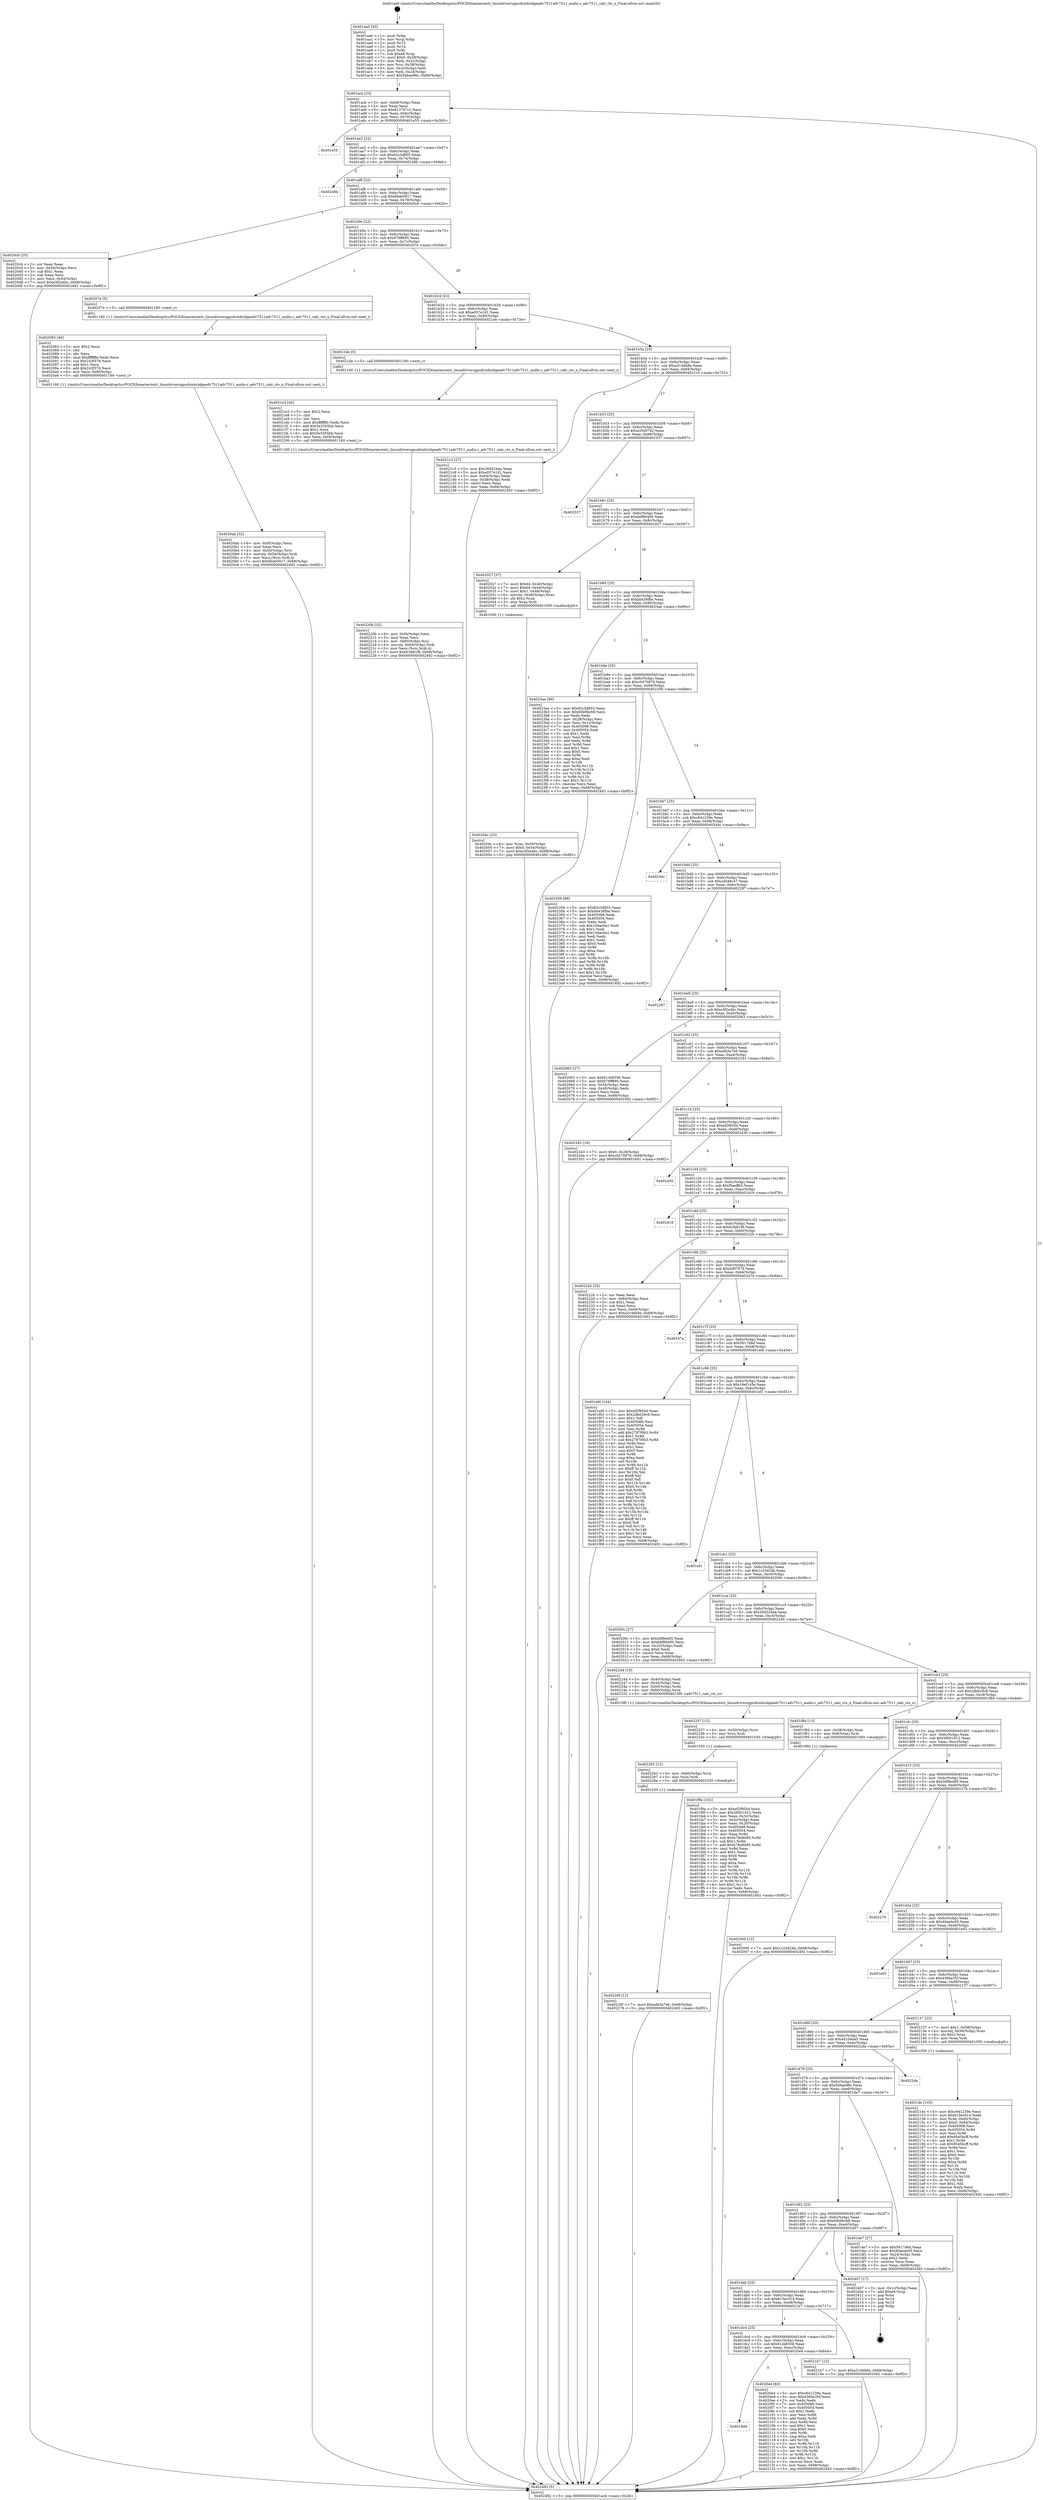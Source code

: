 digraph "0x401aa0" {
  label = "0x401aa0 (/mnt/c/Users/mathe/Desktop/tcc/POCII/binaries/extr_linuxdriversgpudrmbridgeadv7511adv7511_audio.c_adv7511_calc_cts_n_Final-ollvm.out::main(0))"
  labelloc = "t"
  node[shape=record]

  Entry [label="",width=0.3,height=0.3,shape=circle,fillcolor=black,style=filled]
  "0x401acb" [label="{
     0x401acb [23]\l
     | [instrs]\l
     &nbsp;&nbsp;0x401acb \<+3\>: mov -0x68(%rbp),%eax\l
     &nbsp;&nbsp;0x401ace \<+2\>: mov %eax,%ecx\l
     &nbsp;&nbsp;0x401ad0 \<+6\>: sub $0x813797c1,%ecx\l
     &nbsp;&nbsp;0x401ad6 \<+3\>: mov %eax,-0x6c(%rbp)\l
     &nbsp;&nbsp;0x401ad9 \<+3\>: mov %ecx,-0x70(%rbp)\l
     &nbsp;&nbsp;0x401adc \<+6\>: je 0000000000401e55 \<main+0x3b5\>\l
  }"]
  "0x401e55" [label="{
     0x401e55\l
  }", style=dashed]
  "0x401ae2" [label="{
     0x401ae2 [22]\l
     | [instrs]\l
     &nbsp;&nbsp;0x401ae2 \<+5\>: jmp 0000000000401ae7 \<main+0x47\>\l
     &nbsp;&nbsp;0x401ae7 \<+3\>: mov -0x6c(%rbp),%eax\l
     &nbsp;&nbsp;0x401aea \<+5\>: sub $0x82c3d855,%eax\l
     &nbsp;&nbsp;0x401aef \<+3\>: mov %eax,-0x74(%rbp)\l
     &nbsp;&nbsp;0x401af2 \<+6\>: je 000000000040248b \<main+0x9eb\>\l
  }"]
  Exit [label="",width=0.3,height=0.3,shape=circle,fillcolor=black,style=filled,peripheries=2]
  "0x40248b" [label="{
     0x40248b\l
  }", style=dashed]
  "0x401af8" [label="{
     0x401af8 [22]\l
     | [instrs]\l
     &nbsp;&nbsp;0x401af8 \<+5\>: jmp 0000000000401afd \<main+0x5d\>\l
     &nbsp;&nbsp;0x401afd \<+3\>: mov -0x6c(%rbp),%eax\l
     &nbsp;&nbsp;0x401b00 \<+5\>: sub $0x8bde5917,%eax\l
     &nbsp;&nbsp;0x401b05 \<+3\>: mov %eax,-0x78(%rbp)\l
     &nbsp;&nbsp;0x401b08 \<+6\>: je 00000000004020cb \<main+0x62b\>\l
  }"]
  "0x40226f" [label="{
     0x40226f [12]\l
     | [instrs]\l
     &nbsp;&nbsp;0x40226f \<+7\>: movl $0xedb3a7e6,-0x68(%rbp)\l
     &nbsp;&nbsp;0x402276 \<+5\>: jmp 0000000000402492 \<main+0x9f2\>\l
  }"]
  "0x4020cb" [label="{
     0x4020cb [25]\l
     | [instrs]\l
     &nbsp;&nbsp;0x4020cb \<+2\>: xor %eax,%eax\l
     &nbsp;&nbsp;0x4020cd \<+3\>: mov -0x54(%rbp),%ecx\l
     &nbsp;&nbsp;0x4020d0 \<+3\>: sub $0x1,%eax\l
     &nbsp;&nbsp;0x4020d3 \<+2\>: sub %eax,%ecx\l
     &nbsp;&nbsp;0x4020d5 \<+3\>: mov %ecx,-0x54(%rbp)\l
     &nbsp;&nbsp;0x4020d8 \<+7\>: movl $0xe3f2e4bc,-0x68(%rbp)\l
     &nbsp;&nbsp;0x4020df \<+5\>: jmp 0000000000402492 \<main+0x9f2\>\l
  }"]
  "0x401b0e" [label="{
     0x401b0e [22]\l
     | [instrs]\l
     &nbsp;&nbsp;0x401b0e \<+5\>: jmp 0000000000401b13 \<main+0x73\>\l
     &nbsp;&nbsp;0x401b13 \<+3\>: mov -0x6c(%rbp),%eax\l
     &nbsp;&nbsp;0x401b16 \<+5\>: sub $0x976ff895,%eax\l
     &nbsp;&nbsp;0x401b1b \<+3\>: mov %eax,-0x7c(%rbp)\l
     &nbsp;&nbsp;0x401b1e \<+6\>: je 000000000040207e \<main+0x5de\>\l
  }"]
  "0x402263" [label="{
     0x402263 [12]\l
     | [instrs]\l
     &nbsp;&nbsp;0x402263 \<+4\>: mov -0x60(%rbp),%rcx\l
     &nbsp;&nbsp;0x402267 \<+3\>: mov %rcx,%rdi\l
     &nbsp;&nbsp;0x40226a \<+5\>: call 0000000000401030 \<free@plt\>\l
     | [calls]\l
     &nbsp;&nbsp;0x401030 \{1\} (unknown)\l
  }"]
  "0x40207e" [label="{
     0x40207e [5]\l
     | [instrs]\l
     &nbsp;&nbsp;0x40207e \<+5\>: call 0000000000401160 \<next_i\>\l
     | [calls]\l
     &nbsp;&nbsp;0x401160 \{1\} (/mnt/c/Users/mathe/Desktop/tcc/POCII/binaries/extr_linuxdriversgpudrmbridgeadv7511adv7511_audio.c_adv7511_calc_cts_n_Final-ollvm.out::next_i)\l
  }"]
  "0x401b24" [label="{
     0x401b24 [22]\l
     | [instrs]\l
     &nbsp;&nbsp;0x401b24 \<+5\>: jmp 0000000000401b29 \<main+0x89\>\l
     &nbsp;&nbsp;0x401b29 \<+3\>: mov -0x6c(%rbp),%eax\l
     &nbsp;&nbsp;0x401b2c \<+5\>: sub $0xa057e1d1,%eax\l
     &nbsp;&nbsp;0x401b31 \<+3\>: mov %eax,-0x80(%rbp)\l
     &nbsp;&nbsp;0x401b34 \<+6\>: je 00000000004021de \<main+0x73e\>\l
  }"]
  "0x402257" [label="{
     0x402257 [12]\l
     | [instrs]\l
     &nbsp;&nbsp;0x402257 \<+4\>: mov -0x50(%rbp),%rcx\l
     &nbsp;&nbsp;0x40225b \<+3\>: mov %rcx,%rdi\l
     &nbsp;&nbsp;0x40225e \<+5\>: call 0000000000401030 \<free@plt\>\l
     | [calls]\l
     &nbsp;&nbsp;0x401030 \{1\} (unknown)\l
  }"]
  "0x4021de" [label="{
     0x4021de [5]\l
     | [instrs]\l
     &nbsp;&nbsp;0x4021de \<+5\>: call 0000000000401160 \<next_i\>\l
     | [calls]\l
     &nbsp;&nbsp;0x401160 \{1\} (/mnt/c/Users/mathe/Desktop/tcc/POCII/binaries/extr_linuxdriversgpudrmbridgeadv7511adv7511_audio.c_adv7511_calc_cts_n_Final-ollvm.out::next_i)\l
  }"]
  "0x401b3a" [label="{
     0x401b3a [25]\l
     | [instrs]\l
     &nbsp;&nbsp;0x401b3a \<+5\>: jmp 0000000000401b3f \<main+0x9f\>\l
     &nbsp;&nbsp;0x401b3f \<+3\>: mov -0x6c(%rbp),%eax\l
     &nbsp;&nbsp;0x401b42 \<+5\>: sub $0xa3146b8e,%eax\l
     &nbsp;&nbsp;0x401b47 \<+6\>: mov %eax,-0x84(%rbp)\l
     &nbsp;&nbsp;0x401b4d \<+6\>: je 00000000004021c3 \<main+0x723\>\l
  }"]
  "0x40220b" [label="{
     0x40220b [32]\l
     | [instrs]\l
     &nbsp;&nbsp;0x40220b \<+6\>: mov -0xf4(%rbp),%ecx\l
     &nbsp;&nbsp;0x402211 \<+3\>: imul %eax,%ecx\l
     &nbsp;&nbsp;0x402214 \<+4\>: mov -0x60(%rbp),%rsi\l
     &nbsp;&nbsp;0x402218 \<+4\>: movslq -0x64(%rbp),%rdi\l
     &nbsp;&nbsp;0x40221c \<+3\>: mov %ecx,(%rsi,%rdi,4)\l
     &nbsp;&nbsp;0x40221f \<+7\>: movl $0xfc3b61f6,-0x68(%rbp)\l
     &nbsp;&nbsp;0x402226 \<+5\>: jmp 0000000000402492 \<main+0x9f2\>\l
  }"]
  "0x4021c3" [label="{
     0x4021c3 [27]\l
     | [instrs]\l
     &nbsp;&nbsp;0x4021c3 \<+5\>: mov $0x264524aa,%eax\l
     &nbsp;&nbsp;0x4021c8 \<+5\>: mov $0xa057e1d1,%ecx\l
     &nbsp;&nbsp;0x4021cd \<+3\>: mov -0x64(%rbp),%edx\l
     &nbsp;&nbsp;0x4021d0 \<+3\>: cmp -0x58(%rbp),%edx\l
     &nbsp;&nbsp;0x4021d3 \<+3\>: cmovl %ecx,%eax\l
     &nbsp;&nbsp;0x4021d6 \<+3\>: mov %eax,-0x68(%rbp)\l
     &nbsp;&nbsp;0x4021d9 \<+5\>: jmp 0000000000402492 \<main+0x9f2\>\l
  }"]
  "0x401b53" [label="{
     0x401b53 [25]\l
     | [instrs]\l
     &nbsp;&nbsp;0x401b53 \<+5\>: jmp 0000000000401b58 \<main+0xb8\>\l
     &nbsp;&nbsp;0x401b58 \<+3\>: mov -0x6c(%rbp),%eax\l
     &nbsp;&nbsp;0x401b5b \<+5\>: sub $0xa35e9742,%eax\l
     &nbsp;&nbsp;0x401b60 \<+6\>: mov %eax,-0x88(%rbp)\l
     &nbsp;&nbsp;0x401b66 \<+6\>: je 0000000000402337 \<main+0x897\>\l
  }"]
  "0x4021e3" [label="{
     0x4021e3 [40]\l
     | [instrs]\l
     &nbsp;&nbsp;0x4021e3 \<+5\>: mov $0x2,%ecx\l
     &nbsp;&nbsp;0x4021e8 \<+1\>: cltd\l
     &nbsp;&nbsp;0x4021e9 \<+2\>: idiv %ecx\l
     &nbsp;&nbsp;0x4021eb \<+6\>: imul $0xfffffffe,%edx,%ecx\l
     &nbsp;&nbsp;0x4021f1 \<+6\>: add $0x5e3355bb,%ecx\l
     &nbsp;&nbsp;0x4021f7 \<+3\>: add $0x1,%ecx\l
     &nbsp;&nbsp;0x4021fa \<+6\>: sub $0x5e3355bb,%ecx\l
     &nbsp;&nbsp;0x402200 \<+6\>: mov %ecx,-0xf4(%rbp)\l
     &nbsp;&nbsp;0x402206 \<+5\>: call 0000000000401160 \<next_i\>\l
     | [calls]\l
     &nbsp;&nbsp;0x401160 \{1\} (/mnt/c/Users/mathe/Desktop/tcc/POCII/binaries/extr_linuxdriversgpudrmbridgeadv7511adv7511_audio.c_adv7511_calc_cts_n_Final-ollvm.out::next_i)\l
  }"]
  "0x402337" [label="{
     0x402337\l
  }", style=dashed]
  "0x401b6c" [label="{
     0x401b6c [25]\l
     | [instrs]\l
     &nbsp;&nbsp;0x401b6c \<+5\>: jmp 0000000000401b71 \<main+0xd1\>\l
     &nbsp;&nbsp;0x401b71 \<+3\>: mov -0x6c(%rbp),%eax\l
     &nbsp;&nbsp;0x401b74 \<+5\>: sub $0xb6f80400,%eax\l
     &nbsp;&nbsp;0x401b79 \<+6\>: mov %eax,-0x8c(%rbp)\l
     &nbsp;&nbsp;0x401b7f \<+6\>: je 0000000000402027 \<main+0x587\>\l
  }"]
  "0x40214e" [label="{
     0x40214e [105]\l
     | [instrs]\l
     &nbsp;&nbsp;0x40214e \<+5\>: mov $0xc641239e,%ecx\l
     &nbsp;&nbsp;0x402153 \<+5\>: mov $0x615ec014,%edx\l
     &nbsp;&nbsp;0x402158 \<+4\>: mov %rax,-0x60(%rbp)\l
     &nbsp;&nbsp;0x40215c \<+7\>: movl $0x0,-0x64(%rbp)\l
     &nbsp;&nbsp;0x402163 \<+7\>: mov 0x405068,%esi\l
     &nbsp;&nbsp;0x40216a \<+8\>: mov 0x405054,%r8d\l
     &nbsp;&nbsp;0x402172 \<+3\>: mov %esi,%r9d\l
     &nbsp;&nbsp;0x402175 \<+7\>: add $0x9545bcff,%r9d\l
     &nbsp;&nbsp;0x40217c \<+4\>: sub $0x1,%r9d\l
     &nbsp;&nbsp;0x402180 \<+7\>: sub $0x9545bcff,%r9d\l
     &nbsp;&nbsp;0x402187 \<+4\>: imul %r9d,%esi\l
     &nbsp;&nbsp;0x40218b \<+3\>: and $0x1,%esi\l
     &nbsp;&nbsp;0x40218e \<+3\>: cmp $0x0,%esi\l
     &nbsp;&nbsp;0x402191 \<+4\>: sete %r10b\l
     &nbsp;&nbsp;0x402195 \<+4\>: cmp $0xa,%r8d\l
     &nbsp;&nbsp;0x402199 \<+4\>: setl %r11b\l
     &nbsp;&nbsp;0x40219d \<+3\>: mov %r10b,%bl\l
     &nbsp;&nbsp;0x4021a0 \<+3\>: and %r11b,%bl\l
     &nbsp;&nbsp;0x4021a3 \<+3\>: xor %r11b,%r10b\l
     &nbsp;&nbsp;0x4021a6 \<+3\>: or %r10b,%bl\l
     &nbsp;&nbsp;0x4021a9 \<+3\>: test $0x1,%bl\l
     &nbsp;&nbsp;0x4021ac \<+3\>: cmovne %edx,%ecx\l
     &nbsp;&nbsp;0x4021af \<+3\>: mov %ecx,-0x68(%rbp)\l
     &nbsp;&nbsp;0x4021b2 \<+5\>: jmp 0000000000402492 \<main+0x9f2\>\l
  }"]
  "0x402027" [label="{
     0x402027 [37]\l
     | [instrs]\l
     &nbsp;&nbsp;0x402027 \<+7\>: movl $0x64,-0x40(%rbp)\l
     &nbsp;&nbsp;0x40202e \<+7\>: movl $0x64,-0x44(%rbp)\l
     &nbsp;&nbsp;0x402035 \<+7\>: movl $0x1,-0x48(%rbp)\l
     &nbsp;&nbsp;0x40203c \<+4\>: movslq -0x48(%rbp),%rax\l
     &nbsp;&nbsp;0x402040 \<+4\>: shl $0x2,%rax\l
     &nbsp;&nbsp;0x402044 \<+3\>: mov %rax,%rdi\l
     &nbsp;&nbsp;0x402047 \<+5\>: call 0000000000401050 \<malloc@plt\>\l
     | [calls]\l
     &nbsp;&nbsp;0x401050 \{1\} (unknown)\l
  }"]
  "0x401b85" [label="{
     0x401b85 [25]\l
     | [instrs]\l
     &nbsp;&nbsp;0x401b85 \<+5\>: jmp 0000000000401b8a \<main+0xea\>\l
     &nbsp;&nbsp;0x401b8a \<+3\>: mov -0x6c(%rbp),%eax\l
     &nbsp;&nbsp;0x401b8d \<+5\>: sub $0xbb438fbe,%eax\l
     &nbsp;&nbsp;0x401b92 \<+6\>: mov %eax,-0x90(%rbp)\l
     &nbsp;&nbsp;0x401b98 \<+6\>: je 00000000004023ae \<main+0x90e\>\l
  }"]
  "0x401ddd" [label="{
     0x401ddd\l
  }", style=dashed]
  "0x4023ae" [label="{
     0x4023ae [89]\l
     | [instrs]\l
     &nbsp;&nbsp;0x4023ae \<+5\>: mov $0x82c3d855,%eax\l
     &nbsp;&nbsp;0x4023b3 \<+5\>: mov $0x60b9bc68,%ecx\l
     &nbsp;&nbsp;0x4023b8 \<+2\>: xor %edx,%edx\l
     &nbsp;&nbsp;0x4023ba \<+3\>: mov -0x28(%rbp),%esi\l
     &nbsp;&nbsp;0x4023bd \<+3\>: mov %esi,-0x1c(%rbp)\l
     &nbsp;&nbsp;0x4023c0 \<+7\>: mov 0x405068,%esi\l
     &nbsp;&nbsp;0x4023c7 \<+7\>: mov 0x405054,%edi\l
     &nbsp;&nbsp;0x4023ce \<+3\>: sub $0x1,%edx\l
     &nbsp;&nbsp;0x4023d1 \<+3\>: mov %esi,%r8d\l
     &nbsp;&nbsp;0x4023d4 \<+3\>: add %edx,%r8d\l
     &nbsp;&nbsp;0x4023d7 \<+4\>: imul %r8d,%esi\l
     &nbsp;&nbsp;0x4023db \<+3\>: and $0x1,%esi\l
     &nbsp;&nbsp;0x4023de \<+3\>: cmp $0x0,%esi\l
     &nbsp;&nbsp;0x4023e1 \<+4\>: sete %r9b\l
     &nbsp;&nbsp;0x4023e5 \<+3\>: cmp $0xa,%edi\l
     &nbsp;&nbsp;0x4023e8 \<+4\>: setl %r10b\l
     &nbsp;&nbsp;0x4023ec \<+3\>: mov %r9b,%r11b\l
     &nbsp;&nbsp;0x4023ef \<+3\>: and %r10b,%r11b\l
     &nbsp;&nbsp;0x4023f2 \<+3\>: xor %r10b,%r9b\l
     &nbsp;&nbsp;0x4023f5 \<+3\>: or %r9b,%r11b\l
     &nbsp;&nbsp;0x4023f8 \<+4\>: test $0x1,%r11b\l
     &nbsp;&nbsp;0x4023fc \<+3\>: cmovne %ecx,%eax\l
     &nbsp;&nbsp;0x4023ff \<+3\>: mov %eax,-0x68(%rbp)\l
     &nbsp;&nbsp;0x402402 \<+5\>: jmp 0000000000402492 \<main+0x9f2\>\l
  }"]
  "0x401b9e" [label="{
     0x401b9e [25]\l
     | [instrs]\l
     &nbsp;&nbsp;0x401b9e \<+5\>: jmp 0000000000401ba3 \<main+0x103\>\l
     &nbsp;&nbsp;0x401ba3 \<+3\>: mov -0x6c(%rbp),%eax\l
     &nbsp;&nbsp;0x401ba6 \<+5\>: sub $0xc0470979,%eax\l
     &nbsp;&nbsp;0x401bab \<+6\>: mov %eax,-0x94(%rbp)\l
     &nbsp;&nbsp;0x401bb1 \<+6\>: je 0000000000402356 \<main+0x8b6\>\l
  }"]
  "0x4020e4" [label="{
     0x4020e4 [83]\l
     | [instrs]\l
     &nbsp;&nbsp;0x4020e4 \<+5\>: mov $0xc641239e,%eax\l
     &nbsp;&nbsp;0x4020e9 \<+5\>: mov $0x4366a35f,%ecx\l
     &nbsp;&nbsp;0x4020ee \<+2\>: xor %edx,%edx\l
     &nbsp;&nbsp;0x4020f0 \<+7\>: mov 0x405068,%esi\l
     &nbsp;&nbsp;0x4020f7 \<+7\>: mov 0x405054,%edi\l
     &nbsp;&nbsp;0x4020fe \<+3\>: sub $0x1,%edx\l
     &nbsp;&nbsp;0x402101 \<+3\>: mov %esi,%r8d\l
     &nbsp;&nbsp;0x402104 \<+3\>: add %edx,%r8d\l
     &nbsp;&nbsp;0x402107 \<+4\>: imul %r8d,%esi\l
     &nbsp;&nbsp;0x40210b \<+3\>: and $0x1,%esi\l
     &nbsp;&nbsp;0x40210e \<+3\>: cmp $0x0,%esi\l
     &nbsp;&nbsp;0x402111 \<+4\>: sete %r9b\l
     &nbsp;&nbsp;0x402115 \<+3\>: cmp $0xa,%edi\l
     &nbsp;&nbsp;0x402118 \<+4\>: setl %r10b\l
     &nbsp;&nbsp;0x40211c \<+3\>: mov %r9b,%r11b\l
     &nbsp;&nbsp;0x40211f \<+3\>: and %r10b,%r11b\l
     &nbsp;&nbsp;0x402122 \<+3\>: xor %r10b,%r9b\l
     &nbsp;&nbsp;0x402125 \<+3\>: or %r9b,%r11b\l
     &nbsp;&nbsp;0x402128 \<+4\>: test $0x1,%r11b\l
     &nbsp;&nbsp;0x40212c \<+3\>: cmovne %ecx,%eax\l
     &nbsp;&nbsp;0x40212f \<+3\>: mov %eax,-0x68(%rbp)\l
     &nbsp;&nbsp;0x402132 \<+5\>: jmp 0000000000402492 \<main+0x9f2\>\l
  }"]
  "0x402356" [label="{
     0x402356 [88]\l
     | [instrs]\l
     &nbsp;&nbsp;0x402356 \<+5\>: mov $0x82c3d855,%eax\l
     &nbsp;&nbsp;0x40235b \<+5\>: mov $0xbb438fbe,%ecx\l
     &nbsp;&nbsp;0x402360 \<+7\>: mov 0x405068,%edx\l
     &nbsp;&nbsp;0x402367 \<+7\>: mov 0x405054,%esi\l
     &nbsp;&nbsp;0x40236e \<+2\>: mov %edx,%edi\l
     &nbsp;&nbsp;0x402370 \<+6\>: sub $0x10dac6a1,%edi\l
     &nbsp;&nbsp;0x402376 \<+3\>: sub $0x1,%edi\l
     &nbsp;&nbsp;0x402379 \<+6\>: add $0x10dac6a1,%edi\l
     &nbsp;&nbsp;0x40237f \<+3\>: imul %edi,%edx\l
     &nbsp;&nbsp;0x402382 \<+3\>: and $0x1,%edx\l
     &nbsp;&nbsp;0x402385 \<+3\>: cmp $0x0,%edx\l
     &nbsp;&nbsp;0x402388 \<+4\>: sete %r8b\l
     &nbsp;&nbsp;0x40238c \<+3\>: cmp $0xa,%esi\l
     &nbsp;&nbsp;0x40238f \<+4\>: setl %r9b\l
     &nbsp;&nbsp;0x402393 \<+3\>: mov %r8b,%r10b\l
     &nbsp;&nbsp;0x402396 \<+3\>: and %r9b,%r10b\l
     &nbsp;&nbsp;0x402399 \<+3\>: xor %r9b,%r8b\l
     &nbsp;&nbsp;0x40239c \<+3\>: or %r8b,%r10b\l
     &nbsp;&nbsp;0x40239f \<+4\>: test $0x1,%r10b\l
     &nbsp;&nbsp;0x4023a3 \<+3\>: cmovne %ecx,%eax\l
     &nbsp;&nbsp;0x4023a6 \<+3\>: mov %eax,-0x68(%rbp)\l
     &nbsp;&nbsp;0x4023a9 \<+5\>: jmp 0000000000402492 \<main+0x9f2\>\l
  }"]
  "0x401bb7" [label="{
     0x401bb7 [25]\l
     | [instrs]\l
     &nbsp;&nbsp;0x401bb7 \<+5\>: jmp 0000000000401bbc \<main+0x11c\>\l
     &nbsp;&nbsp;0x401bbc \<+3\>: mov -0x6c(%rbp),%eax\l
     &nbsp;&nbsp;0x401bbf \<+5\>: sub $0xc641239e,%eax\l
     &nbsp;&nbsp;0x401bc4 \<+6\>: mov %eax,-0x98(%rbp)\l
     &nbsp;&nbsp;0x401bca \<+6\>: je 000000000040244c \<main+0x9ac\>\l
  }"]
  "0x401dc4" [label="{
     0x401dc4 [25]\l
     | [instrs]\l
     &nbsp;&nbsp;0x401dc4 \<+5\>: jmp 0000000000401dc9 \<main+0x329\>\l
     &nbsp;&nbsp;0x401dc9 \<+3\>: mov -0x6c(%rbp),%eax\l
     &nbsp;&nbsp;0x401dcc \<+5\>: sub $0x61cb8336,%eax\l
     &nbsp;&nbsp;0x401dd1 \<+6\>: mov %eax,-0xec(%rbp)\l
     &nbsp;&nbsp;0x401dd7 \<+6\>: je 00000000004020e4 \<main+0x644\>\l
  }"]
  "0x40244c" [label="{
     0x40244c\l
  }", style=dashed]
  "0x401bd0" [label="{
     0x401bd0 [25]\l
     | [instrs]\l
     &nbsp;&nbsp;0x401bd0 \<+5\>: jmp 0000000000401bd5 \<main+0x135\>\l
     &nbsp;&nbsp;0x401bd5 \<+3\>: mov -0x6c(%rbp),%eax\l
     &nbsp;&nbsp;0x401bd8 \<+5\>: sub $0xcdd48c47,%eax\l
     &nbsp;&nbsp;0x401bdd \<+6\>: mov %eax,-0x9c(%rbp)\l
     &nbsp;&nbsp;0x401be3 \<+6\>: je 0000000000402287 \<main+0x7e7\>\l
  }"]
  "0x4021b7" [label="{
     0x4021b7 [12]\l
     | [instrs]\l
     &nbsp;&nbsp;0x4021b7 \<+7\>: movl $0xa3146b8e,-0x68(%rbp)\l
     &nbsp;&nbsp;0x4021be \<+5\>: jmp 0000000000402492 \<main+0x9f2\>\l
  }"]
  "0x402287" [label="{
     0x402287\l
  }", style=dashed]
  "0x401be9" [label="{
     0x401be9 [25]\l
     | [instrs]\l
     &nbsp;&nbsp;0x401be9 \<+5\>: jmp 0000000000401bee \<main+0x14e\>\l
     &nbsp;&nbsp;0x401bee \<+3\>: mov -0x6c(%rbp),%eax\l
     &nbsp;&nbsp;0x401bf1 \<+5\>: sub $0xe3f2e4bc,%eax\l
     &nbsp;&nbsp;0x401bf6 \<+6\>: mov %eax,-0xa0(%rbp)\l
     &nbsp;&nbsp;0x401bfc \<+6\>: je 0000000000402063 \<main+0x5c3\>\l
  }"]
  "0x401dab" [label="{
     0x401dab [25]\l
     | [instrs]\l
     &nbsp;&nbsp;0x401dab \<+5\>: jmp 0000000000401db0 \<main+0x310\>\l
     &nbsp;&nbsp;0x401db0 \<+3\>: mov -0x6c(%rbp),%eax\l
     &nbsp;&nbsp;0x401db3 \<+5\>: sub $0x615ec014,%eax\l
     &nbsp;&nbsp;0x401db8 \<+6\>: mov %eax,-0xe8(%rbp)\l
     &nbsp;&nbsp;0x401dbe \<+6\>: je 00000000004021b7 \<main+0x717\>\l
  }"]
  "0x402063" [label="{
     0x402063 [27]\l
     | [instrs]\l
     &nbsp;&nbsp;0x402063 \<+5\>: mov $0x61cb8336,%eax\l
     &nbsp;&nbsp;0x402068 \<+5\>: mov $0x976ff895,%ecx\l
     &nbsp;&nbsp;0x40206d \<+3\>: mov -0x54(%rbp),%edx\l
     &nbsp;&nbsp;0x402070 \<+3\>: cmp -0x48(%rbp),%edx\l
     &nbsp;&nbsp;0x402073 \<+3\>: cmovl %ecx,%eax\l
     &nbsp;&nbsp;0x402076 \<+3\>: mov %eax,-0x68(%rbp)\l
     &nbsp;&nbsp;0x402079 \<+5\>: jmp 0000000000402492 \<main+0x9f2\>\l
  }"]
  "0x401c02" [label="{
     0x401c02 [25]\l
     | [instrs]\l
     &nbsp;&nbsp;0x401c02 \<+5\>: jmp 0000000000401c07 \<main+0x167\>\l
     &nbsp;&nbsp;0x401c07 \<+3\>: mov -0x6c(%rbp),%eax\l
     &nbsp;&nbsp;0x401c0a \<+5\>: sub $0xedb3a7e6,%eax\l
     &nbsp;&nbsp;0x401c0f \<+6\>: mov %eax,-0xa4(%rbp)\l
     &nbsp;&nbsp;0x401c15 \<+6\>: je 0000000000402343 \<main+0x8a3\>\l
  }"]
  "0x402407" [label="{
     0x402407 [17]\l
     | [instrs]\l
     &nbsp;&nbsp;0x402407 \<+3\>: mov -0x1c(%rbp),%eax\l
     &nbsp;&nbsp;0x40240a \<+7\>: add $0xe8,%rsp\l
     &nbsp;&nbsp;0x402411 \<+1\>: pop %rbx\l
     &nbsp;&nbsp;0x402412 \<+2\>: pop %r14\l
     &nbsp;&nbsp;0x402414 \<+2\>: pop %r15\l
     &nbsp;&nbsp;0x402416 \<+1\>: pop %rbp\l
     &nbsp;&nbsp;0x402417 \<+1\>: ret\l
  }"]
  "0x402343" [label="{
     0x402343 [19]\l
     | [instrs]\l
     &nbsp;&nbsp;0x402343 \<+7\>: movl $0x0,-0x28(%rbp)\l
     &nbsp;&nbsp;0x40234a \<+7\>: movl $0xc0470979,-0x68(%rbp)\l
     &nbsp;&nbsp;0x402351 \<+5\>: jmp 0000000000402492 \<main+0x9f2\>\l
  }"]
  "0x401c1b" [label="{
     0x401c1b [25]\l
     | [instrs]\l
     &nbsp;&nbsp;0x401c1b \<+5\>: jmp 0000000000401c20 \<main+0x180\>\l
     &nbsp;&nbsp;0x401c20 \<+3\>: mov -0x6c(%rbp),%eax\l
     &nbsp;&nbsp;0x401c23 \<+5\>: sub $0xef2f905d,%eax\l
     &nbsp;&nbsp;0x401c28 \<+6\>: mov %eax,-0xa8(%rbp)\l
     &nbsp;&nbsp;0x401c2e \<+6\>: je 0000000000402430 \<main+0x990\>\l
  }"]
  "0x4020ab" [label="{
     0x4020ab [32]\l
     | [instrs]\l
     &nbsp;&nbsp;0x4020ab \<+6\>: mov -0xf0(%rbp),%ecx\l
     &nbsp;&nbsp;0x4020b1 \<+3\>: imul %eax,%ecx\l
     &nbsp;&nbsp;0x4020b4 \<+4\>: mov -0x50(%rbp),%rsi\l
     &nbsp;&nbsp;0x4020b8 \<+4\>: movslq -0x54(%rbp),%rdi\l
     &nbsp;&nbsp;0x4020bc \<+3\>: mov %ecx,(%rsi,%rdi,4)\l
     &nbsp;&nbsp;0x4020bf \<+7\>: movl $0x8bde5917,-0x68(%rbp)\l
     &nbsp;&nbsp;0x4020c6 \<+5\>: jmp 0000000000402492 \<main+0x9f2\>\l
  }"]
  "0x402430" [label="{
     0x402430\l
  }", style=dashed]
  "0x401c34" [label="{
     0x401c34 [25]\l
     | [instrs]\l
     &nbsp;&nbsp;0x401c34 \<+5\>: jmp 0000000000401c39 \<main+0x199\>\l
     &nbsp;&nbsp;0x401c39 \<+3\>: mov -0x6c(%rbp),%eax\l
     &nbsp;&nbsp;0x401c3c \<+5\>: sub $0xf5aeffb3,%eax\l
     &nbsp;&nbsp;0x401c41 \<+6\>: mov %eax,-0xac(%rbp)\l
     &nbsp;&nbsp;0x401c47 \<+6\>: je 0000000000402418 \<main+0x978\>\l
  }"]
  "0x402083" [label="{
     0x402083 [40]\l
     | [instrs]\l
     &nbsp;&nbsp;0x402083 \<+5\>: mov $0x2,%ecx\l
     &nbsp;&nbsp;0x402088 \<+1\>: cltd\l
     &nbsp;&nbsp;0x402089 \<+2\>: idiv %ecx\l
     &nbsp;&nbsp;0x40208b \<+6\>: imul $0xfffffffe,%edx,%ecx\l
     &nbsp;&nbsp;0x402091 \<+6\>: sub $0x243f376,%ecx\l
     &nbsp;&nbsp;0x402097 \<+3\>: add $0x1,%ecx\l
     &nbsp;&nbsp;0x40209a \<+6\>: add $0x243f376,%ecx\l
     &nbsp;&nbsp;0x4020a0 \<+6\>: mov %ecx,-0xf0(%rbp)\l
     &nbsp;&nbsp;0x4020a6 \<+5\>: call 0000000000401160 \<next_i\>\l
     | [calls]\l
     &nbsp;&nbsp;0x401160 \{1\} (/mnt/c/Users/mathe/Desktop/tcc/POCII/binaries/extr_linuxdriversgpudrmbridgeadv7511adv7511_audio.c_adv7511_calc_cts_n_Final-ollvm.out::next_i)\l
  }"]
  "0x402418" [label="{
     0x402418\l
  }", style=dashed]
  "0x401c4d" [label="{
     0x401c4d [25]\l
     | [instrs]\l
     &nbsp;&nbsp;0x401c4d \<+5\>: jmp 0000000000401c52 \<main+0x1b2\>\l
     &nbsp;&nbsp;0x401c52 \<+3\>: mov -0x6c(%rbp),%eax\l
     &nbsp;&nbsp;0x401c55 \<+5\>: sub $0xfc3b61f6,%eax\l
     &nbsp;&nbsp;0x401c5a \<+6\>: mov %eax,-0xb0(%rbp)\l
     &nbsp;&nbsp;0x401c60 \<+6\>: je 000000000040222b \<main+0x78b\>\l
  }"]
  "0x40204c" [label="{
     0x40204c [23]\l
     | [instrs]\l
     &nbsp;&nbsp;0x40204c \<+4\>: mov %rax,-0x50(%rbp)\l
     &nbsp;&nbsp;0x402050 \<+7\>: movl $0x0,-0x54(%rbp)\l
     &nbsp;&nbsp;0x402057 \<+7\>: movl $0xe3f2e4bc,-0x68(%rbp)\l
     &nbsp;&nbsp;0x40205e \<+5\>: jmp 0000000000402492 \<main+0x9f2\>\l
  }"]
  "0x40222b" [label="{
     0x40222b [25]\l
     | [instrs]\l
     &nbsp;&nbsp;0x40222b \<+2\>: xor %eax,%eax\l
     &nbsp;&nbsp;0x40222d \<+3\>: mov -0x64(%rbp),%ecx\l
     &nbsp;&nbsp;0x402230 \<+3\>: sub $0x1,%eax\l
     &nbsp;&nbsp;0x402233 \<+2\>: sub %eax,%ecx\l
     &nbsp;&nbsp;0x402235 \<+3\>: mov %ecx,-0x64(%rbp)\l
     &nbsp;&nbsp;0x402238 \<+7\>: movl $0xa3146b8e,-0x68(%rbp)\l
     &nbsp;&nbsp;0x40223f \<+5\>: jmp 0000000000402492 \<main+0x9f2\>\l
  }"]
  "0x401c66" [label="{
     0x401c66 [25]\l
     | [instrs]\l
     &nbsp;&nbsp;0x401c66 \<+5\>: jmp 0000000000401c6b \<main+0x1cb\>\l
     &nbsp;&nbsp;0x401c6b \<+3\>: mov -0x6c(%rbp),%eax\l
     &nbsp;&nbsp;0x401c6e \<+5\>: sub $0xfc8f787d,%eax\l
     &nbsp;&nbsp;0x401c73 \<+6\>: mov %eax,-0xb4(%rbp)\l
     &nbsp;&nbsp;0x401c79 \<+6\>: je 000000000040247a \<main+0x9da\>\l
  }"]
  "0x401f9a" [label="{
     0x401f9a [102]\l
     | [instrs]\l
     &nbsp;&nbsp;0x401f9a \<+5\>: mov $0xef2f905d,%ecx\l
     &nbsp;&nbsp;0x401f9f \<+5\>: mov $0x39001812,%edx\l
     &nbsp;&nbsp;0x401fa4 \<+3\>: mov %eax,-0x3c(%rbp)\l
     &nbsp;&nbsp;0x401fa7 \<+3\>: mov -0x3c(%rbp),%eax\l
     &nbsp;&nbsp;0x401faa \<+3\>: mov %eax,-0x20(%rbp)\l
     &nbsp;&nbsp;0x401fad \<+7\>: mov 0x405068,%eax\l
     &nbsp;&nbsp;0x401fb4 \<+7\>: mov 0x405054,%esi\l
     &nbsp;&nbsp;0x401fbb \<+3\>: mov %eax,%r8d\l
     &nbsp;&nbsp;0x401fbe \<+7\>: sub $0xb78e8d95,%r8d\l
     &nbsp;&nbsp;0x401fc5 \<+4\>: sub $0x1,%r8d\l
     &nbsp;&nbsp;0x401fc9 \<+7\>: add $0xb78e8d95,%r8d\l
     &nbsp;&nbsp;0x401fd0 \<+4\>: imul %r8d,%eax\l
     &nbsp;&nbsp;0x401fd4 \<+3\>: and $0x1,%eax\l
     &nbsp;&nbsp;0x401fd7 \<+3\>: cmp $0x0,%eax\l
     &nbsp;&nbsp;0x401fda \<+4\>: sete %r9b\l
     &nbsp;&nbsp;0x401fde \<+3\>: cmp $0xa,%esi\l
     &nbsp;&nbsp;0x401fe1 \<+4\>: setl %r10b\l
     &nbsp;&nbsp;0x401fe5 \<+3\>: mov %r9b,%r11b\l
     &nbsp;&nbsp;0x401fe8 \<+3\>: and %r10b,%r11b\l
     &nbsp;&nbsp;0x401feb \<+3\>: xor %r10b,%r9b\l
     &nbsp;&nbsp;0x401fee \<+3\>: or %r9b,%r11b\l
     &nbsp;&nbsp;0x401ff1 \<+4\>: test $0x1,%r11b\l
     &nbsp;&nbsp;0x401ff5 \<+3\>: cmovne %edx,%ecx\l
     &nbsp;&nbsp;0x401ff8 \<+3\>: mov %ecx,-0x68(%rbp)\l
     &nbsp;&nbsp;0x401ffb \<+5\>: jmp 0000000000402492 \<main+0x9f2\>\l
  }"]
  "0x40247a" [label="{
     0x40247a\l
  }", style=dashed]
  "0x401c7f" [label="{
     0x401c7f [25]\l
     | [instrs]\l
     &nbsp;&nbsp;0x401c7f \<+5\>: jmp 0000000000401c84 \<main+0x1e4\>\l
     &nbsp;&nbsp;0x401c84 \<+3\>: mov -0x6c(%rbp),%eax\l
     &nbsp;&nbsp;0x401c87 \<+5\>: sub $0x5617d6d,%eax\l
     &nbsp;&nbsp;0x401c8c \<+6\>: mov %eax,-0xb8(%rbp)\l
     &nbsp;&nbsp;0x401c92 \<+6\>: je 0000000000401efd \<main+0x45d\>\l
  }"]
  "0x401aa0" [label="{
     0x401aa0 [43]\l
     | [instrs]\l
     &nbsp;&nbsp;0x401aa0 \<+1\>: push %rbp\l
     &nbsp;&nbsp;0x401aa1 \<+3\>: mov %rsp,%rbp\l
     &nbsp;&nbsp;0x401aa4 \<+2\>: push %r15\l
     &nbsp;&nbsp;0x401aa6 \<+2\>: push %r14\l
     &nbsp;&nbsp;0x401aa8 \<+1\>: push %rbx\l
     &nbsp;&nbsp;0x401aa9 \<+7\>: sub $0xe8,%rsp\l
     &nbsp;&nbsp;0x401ab0 \<+7\>: movl $0x0,-0x28(%rbp)\l
     &nbsp;&nbsp;0x401ab7 \<+3\>: mov %edi,-0x2c(%rbp)\l
     &nbsp;&nbsp;0x401aba \<+4\>: mov %rsi,-0x38(%rbp)\l
     &nbsp;&nbsp;0x401abe \<+3\>: mov -0x2c(%rbp),%edi\l
     &nbsp;&nbsp;0x401ac1 \<+3\>: mov %edi,-0x24(%rbp)\l
     &nbsp;&nbsp;0x401ac4 \<+7\>: movl $0x5bbae96c,-0x68(%rbp)\l
  }"]
  "0x401efd" [label="{
     0x401efd [144]\l
     | [instrs]\l
     &nbsp;&nbsp;0x401efd \<+5\>: mov $0xef2f905d,%eax\l
     &nbsp;&nbsp;0x401f02 \<+5\>: mov $0x2db629c9,%ecx\l
     &nbsp;&nbsp;0x401f07 \<+2\>: mov $0x1,%dl\l
     &nbsp;&nbsp;0x401f09 \<+7\>: mov 0x405068,%esi\l
     &nbsp;&nbsp;0x401f10 \<+7\>: mov 0x405054,%edi\l
     &nbsp;&nbsp;0x401f17 \<+3\>: mov %esi,%r8d\l
     &nbsp;&nbsp;0x401f1a \<+7\>: add $0x2787f0b3,%r8d\l
     &nbsp;&nbsp;0x401f21 \<+4\>: sub $0x1,%r8d\l
     &nbsp;&nbsp;0x401f25 \<+7\>: sub $0x2787f0b3,%r8d\l
     &nbsp;&nbsp;0x401f2c \<+4\>: imul %r8d,%esi\l
     &nbsp;&nbsp;0x401f30 \<+3\>: and $0x1,%esi\l
     &nbsp;&nbsp;0x401f33 \<+3\>: cmp $0x0,%esi\l
     &nbsp;&nbsp;0x401f36 \<+4\>: sete %r9b\l
     &nbsp;&nbsp;0x401f3a \<+3\>: cmp $0xa,%edi\l
     &nbsp;&nbsp;0x401f3d \<+4\>: setl %r10b\l
     &nbsp;&nbsp;0x401f41 \<+3\>: mov %r9b,%r11b\l
     &nbsp;&nbsp;0x401f44 \<+4\>: xor $0xff,%r11b\l
     &nbsp;&nbsp;0x401f48 \<+3\>: mov %r10b,%bl\l
     &nbsp;&nbsp;0x401f4b \<+3\>: xor $0xff,%bl\l
     &nbsp;&nbsp;0x401f4e \<+3\>: xor $0x0,%dl\l
     &nbsp;&nbsp;0x401f51 \<+3\>: mov %r11b,%r14b\l
     &nbsp;&nbsp;0x401f54 \<+4\>: and $0x0,%r14b\l
     &nbsp;&nbsp;0x401f58 \<+3\>: and %dl,%r9b\l
     &nbsp;&nbsp;0x401f5b \<+3\>: mov %bl,%r15b\l
     &nbsp;&nbsp;0x401f5e \<+4\>: and $0x0,%r15b\l
     &nbsp;&nbsp;0x401f62 \<+3\>: and %dl,%r10b\l
     &nbsp;&nbsp;0x401f65 \<+3\>: or %r9b,%r14b\l
     &nbsp;&nbsp;0x401f68 \<+3\>: or %r10b,%r15b\l
     &nbsp;&nbsp;0x401f6b \<+3\>: xor %r15b,%r14b\l
     &nbsp;&nbsp;0x401f6e \<+3\>: or %bl,%r11b\l
     &nbsp;&nbsp;0x401f71 \<+4\>: xor $0xff,%r11b\l
     &nbsp;&nbsp;0x401f75 \<+3\>: or $0x0,%dl\l
     &nbsp;&nbsp;0x401f78 \<+3\>: and %dl,%r11b\l
     &nbsp;&nbsp;0x401f7b \<+3\>: or %r11b,%r14b\l
     &nbsp;&nbsp;0x401f7e \<+4\>: test $0x1,%r14b\l
     &nbsp;&nbsp;0x401f82 \<+3\>: cmovne %ecx,%eax\l
     &nbsp;&nbsp;0x401f85 \<+3\>: mov %eax,-0x68(%rbp)\l
     &nbsp;&nbsp;0x401f88 \<+5\>: jmp 0000000000402492 \<main+0x9f2\>\l
  }"]
  "0x401c98" [label="{
     0x401c98 [25]\l
     | [instrs]\l
     &nbsp;&nbsp;0x401c98 \<+5\>: jmp 0000000000401c9d \<main+0x1fd\>\l
     &nbsp;&nbsp;0x401c9d \<+3\>: mov -0x6c(%rbp),%eax\l
     &nbsp;&nbsp;0x401ca0 \<+5\>: sub $0x19ef145e,%eax\l
     &nbsp;&nbsp;0x401ca5 \<+6\>: mov %eax,-0xbc(%rbp)\l
     &nbsp;&nbsp;0x401cab \<+6\>: je 0000000000401ef1 \<main+0x451\>\l
  }"]
  "0x402492" [label="{
     0x402492 [5]\l
     | [instrs]\l
     &nbsp;&nbsp;0x402492 \<+5\>: jmp 0000000000401acb \<main+0x2b\>\l
  }"]
  "0x401ef1" [label="{
     0x401ef1\l
  }", style=dashed]
  "0x401cb1" [label="{
     0x401cb1 [25]\l
     | [instrs]\l
     &nbsp;&nbsp;0x401cb1 \<+5\>: jmp 0000000000401cb6 \<main+0x216\>\l
     &nbsp;&nbsp;0x401cb6 \<+3\>: mov -0x6c(%rbp),%eax\l
     &nbsp;&nbsp;0x401cb9 \<+5\>: sub $0x1c23d24b,%eax\l
     &nbsp;&nbsp;0x401cbe \<+6\>: mov %eax,-0xc0(%rbp)\l
     &nbsp;&nbsp;0x401cc4 \<+6\>: je 000000000040200c \<main+0x56c\>\l
  }"]
  "0x401d92" [label="{
     0x401d92 [25]\l
     | [instrs]\l
     &nbsp;&nbsp;0x401d92 \<+5\>: jmp 0000000000401d97 \<main+0x2f7\>\l
     &nbsp;&nbsp;0x401d97 \<+3\>: mov -0x6c(%rbp),%eax\l
     &nbsp;&nbsp;0x401d9a \<+5\>: sub $0x60b9bc68,%eax\l
     &nbsp;&nbsp;0x401d9f \<+6\>: mov %eax,-0xe4(%rbp)\l
     &nbsp;&nbsp;0x401da5 \<+6\>: je 0000000000402407 \<main+0x967\>\l
  }"]
  "0x40200c" [label="{
     0x40200c [27]\l
     | [instrs]\l
     &nbsp;&nbsp;0x40200c \<+5\>: mov $0x3df8ee85,%eax\l
     &nbsp;&nbsp;0x402011 \<+5\>: mov $0xb6f80400,%ecx\l
     &nbsp;&nbsp;0x402016 \<+3\>: mov -0x20(%rbp),%edx\l
     &nbsp;&nbsp;0x402019 \<+3\>: cmp $0x0,%edx\l
     &nbsp;&nbsp;0x40201c \<+3\>: cmove %ecx,%eax\l
     &nbsp;&nbsp;0x40201f \<+3\>: mov %eax,-0x68(%rbp)\l
     &nbsp;&nbsp;0x402022 \<+5\>: jmp 0000000000402492 \<main+0x9f2\>\l
  }"]
  "0x401cca" [label="{
     0x401cca [25]\l
     | [instrs]\l
     &nbsp;&nbsp;0x401cca \<+5\>: jmp 0000000000401ccf \<main+0x22f\>\l
     &nbsp;&nbsp;0x401ccf \<+3\>: mov -0x6c(%rbp),%eax\l
     &nbsp;&nbsp;0x401cd2 \<+5\>: sub $0x264524aa,%eax\l
     &nbsp;&nbsp;0x401cd7 \<+6\>: mov %eax,-0xc4(%rbp)\l
     &nbsp;&nbsp;0x401cdd \<+6\>: je 0000000000402244 \<main+0x7a4\>\l
  }"]
  "0x401de7" [label="{
     0x401de7 [27]\l
     | [instrs]\l
     &nbsp;&nbsp;0x401de7 \<+5\>: mov $0x5617d6d,%eax\l
     &nbsp;&nbsp;0x401dec \<+5\>: mov $0x40ae4c05,%ecx\l
     &nbsp;&nbsp;0x401df1 \<+3\>: mov -0x24(%rbp),%edx\l
     &nbsp;&nbsp;0x401df4 \<+3\>: cmp $0x2,%edx\l
     &nbsp;&nbsp;0x401df7 \<+3\>: cmovne %ecx,%eax\l
     &nbsp;&nbsp;0x401dfa \<+3\>: mov %eax,-0x68(%rbp)\l
     &nbsp;&nbsp;0x401dfd \<+5\>: jmp 0000000000402492 \<main+0x9f2\>\l
  }"]
  "0x402244" [label="{
     0x402244 [19]\l
     | [instrs]\l
     &nbsp;&nbsp;0x402244 \<+3\>: mov -0x40(%rbp),%edi\l
     &nbsp;&nbsp;0x402247 \<+3\>: mov -0x44(%rbp),%esi\l
     &nbsp;&nbsp;0x40224a \<+4\>: mov -0x50(%rbp),%rdx\l
     &nbsp;&nbsp;0x40224e \<+4\>: mov -0x60(%rbp),%rcx\l
     &nbsp;&nbsp;0x402252 \<+5\>: call 00000000004015f0 \<adv7511_calc_cts_n\>\l
     | [calls]\l
     &nbsp;&nbsp;0x4015f0 \{1\} (/mnt/c/Users/mathe/Desktop/tcc/POCII/binaries/extr_linuxdriversgpudrmbridgeadv7511adv7511_audio.c_adv7511_calc_cts_n_Final-ollvm.out::adv7511_calc_cts_n)\l
  }"]
  "0x401ce3" [label="{
     0x401ce3 [25]\l
     | [instrs]\l
     &nbsp;&nbsp;0x401ce3 \<+5\>: jmp 0000000000401ce8 \<main+0x248\>\l
     &nbsp;&nbsp;0x401ce8 \<+3\>: mov -0x6c(%rbp),%eax\l
     &nbsp;&nbsp;0x401ceb \<+5\>: sub $0x2db629c9,%eax\l
     &nbsp;&nbsp;0x401cf0 \<+6\>: mov %eax,-0xc8(%rbp)\l
     &nbsp;&nbsp;0x401cf6 \<+6\>: je 0000000000401f8d \<main+0x4ed\>\l
  }"]
  "0x401d79" [label="{
     0x401d79 [25]\l
     | [instrs]\l
     &nbsp;&nbsp;0x401d79 \<+5\>: jmp 0000000000401d7e \<main+0x2de\>\l
     &nbsp;&nbsp;0x401d7e \<+3\>: mov -0x6c(%rbp),%eax\l
     &nbsp;&nbsp;0x401d81 \<+5\>: sub $0x5bbae96c,%eax\l
     &nbsp;&nbsp;0x401d86 \<+6\>: mov %eax,-0xe0(%rbp)\l
     &nbsp;&nbsp;0x401d8c \<+6\>: je 0000000000401de7 \<main+0x347\>\l
  }"]
  "0x401f8d" [label="{
     0x401f8d [13]\l
     | [instrs]\l
     &nbsp;&nbsp;0x401f8d \<+4\>: mov -0x38(%rbp),%rax\l
     &nbsp;&nbsp;0x401f91 \<+4\>: mov 0x8(%rax),%rdi\l
     &nbsp;&nbsp;0x401f95 \<+5\>: call 0000000000401060 \<atoi@plt\>\l
     | [calls]\l
     &nbsp;&nbsp;0x401060 \{1\} (unknown)\l
  }"]
  "0x401cfc" [label="{
     0x401cfc [25]\l
     | [instrs]\l
     &nbsp;&nbsp;0x401cfc \<+5\>: jmp 0000000000401d01 \<main+0x261\>\l
     &nbsp;&nbsp;0x401d01 \<+3\>: mov -0x6c(%rbp),%eax\l
     &nbsp;&nbsp;0x401d04 \<+5\>: sub $0x39001812,%eax\l
     &nbsp;&nbsp;0x401d09 \<+6\>: mov %eax,-0xcc(%rbp)\l
     &nbsp;&nbsp;0x401d0f \<+6\>: je 0000000000402000 \<main+0x560\>\l
  }"]
  "0x4022da" [label="{
     0x4022da\l
  }", style=dashed]
  "0x402000" [label="{
     0x402000 [12]\l
     | [instrs]\l
     &nbsp;&nbsp;0x402000 \<+7\>: movl $0x1c23d24b,-0x68(%rbp)\l
     &nbsp;&nbsp;0x402007 \<+5\>: jmp 0000000000402492 \<main+0x9f2\>\l
  }"]
  "0x401d15" [label="{
     0x401d15 [25]\l
     | [instrs]\l
     &nbsp;&nbsp;0x401d15 \<+5\>: jmp 0000000000401d1a \<main+0x27a\>\l
     &nbsp;&nbsp;0x401d1a \<+3\>: mov -0x6c(%rbp),%eax\l
     &nbsp;&nbsp;0x401d1d \<+5\>: sub $0x3df8ee85,%eax\l
     &nbsp;&nbsp;0x401d22 \<+6\>: mov %eax,-0xd0(%rbp)\l
     &nbsp;&nbsp;0x401d28 \<+6\>: je 000000000040227b \<main+0x7db\>\l
  }"]
  "0x401d60" [label="{
     0x401d60 [25]\l
     | [instrs]\l
     &nbsp;&nbsp;0x401d60 \<+5\>: jmp 0000000000401d65 \<main+0x2c5\>\l
     &nbsp;&nbsp;0x401d65 \<+3\>: mov -0x6c(%rbp),%eax\l
     &nbsp;&nbsp;0x401d68 \<+5\>: sub $0x44104a45,%eax\l
     &nbsp;&nbsp;0x401d6d \<+6\>: mov %eax,-0xdc(%rbp)\l
     &nbsp;&nbsp;0x401d73 \<+6\>: je 00000000004022da \<main+0x83a\>\l
  }"]
  "0x40227b" [label="{
     0x40227b\l
  }", style=dashed]
  "0x401d2e" [label="{
     0x401d2e [25]\l
     | [instrs]\l
     &nbsp;&nbsp;0x401d2e \<+5\>: jmp 0000000000401d33 \<main+0x293\>\l
     &nbsp;&nbsp;0x401d33 \<+3\>: mov -0x6c(%rbp),%eax\l
     &nbsp;&nbsp;0x401d36 \<+5\>: sub $0x40ae4c05,%eax\l
     &nbsp;&nbsp;0x401d3b \<+6\>: mov %eax,-0xd4(%rbp)\l
     &nbsp;&nbsp;0x401d41 \<+6\>: je 0000000000401e02 \<main+0x362\>\l
  }"]
  "0x402137" [label="{
     0x402137 [23]\l
     | [instrs]\l
     &nbsp;&nbsp;0x402137 \<+7\>: movl $0x1,-0x58(%rbp)\l
     &nbsp;&nbsp;0x40213e \<+4\>: movslq -0x58(%rbp),%rax\l
     &nbsp;&nbsp;0x402142 \<+4\>: shl $0x2,%rax\l
     &nbsp;&nbsp;0x402146 \<+3\>: mov %rax,%rdi\l
     &nbsp;&nbsp;0x402149 \<+5\>: call 0000000000401050 \<malloc@plt\>\l
     | [calls]\l
     &nbsp;&nbsp;0x401050 \{1\} (unknown)\l
  }"]
  "0x401e02" [label="{
     0x401e02\l
  }", style=dashed]
  "0x401d47" [label="{
     0x401d47 [25]\l
     | [instrs]\l
     &nbsp;&nbsp;0x401d47 \<+5\>: jmp 0000000000401d4c \<main+0x2ac\>\l
     &nbsp;&nbsp;0x401d4c \<+3\>: mov -0x6c(%rbp),%eax\l
     &nbsp;&nbsp;0x401d4f \<+5\>: sub $0x4366a35f,%eax\l
     &nbsp;&nbsp;0x401d54 \<+6\>: mov %eax,-0xd8(%rbp)\l
     &nbsp;&nbsp;0x401d5a \<+6\>: je 0000000000402137 \<main+0x697\>\l
  }"]
  Entry -> "0x401aa0" [label=" 1"]
  "0x401acb" -> "0x401e55" [label=" 0"]
  "0x401acb" -> "0x401ae2" [label=" 22"]
  "0x402407" -> Exit [label=" 1"]
  "0x401ae2" -> "0x40248b" [label=" 0"]
  "0x401ae2" -> "0x401af8" [label=" 22"]
  "0x4023ae" -> "0x402492" [label=" 1"]
  "0x401af8" -> "0x4020cb" [label=" 1"]
  "0x401af8" -> "0x401b0e" [label=" 21"]
  "0x402356" -> "0x402492" [label=" 1"]
  "0x401b0e" -> "0x40207e" [label=" 1"]
  "0x401b0e" -> "0x401b24" [label=" 20"]
  "0x402343" -> "0x402492" [label=" 1"]
  "0x401b24" -> "0x4021de" [label=" 1"]
  "0x401b24" -> "0x401b3a" [label=" 19"]
  "0x40226f" -> "0x402492" [label=" 1"]
  "0x401b3a" -> "0x4021c3" [label=" 2"]
  "0x401b3a" -> "0x401b53" [label=" 17"]
  "0x402263" -> "0x40226f" [label=" 1"]
  "0x401b53" -> "0x402337" [label=" 0"]
  "0x401b53" -> "0x401b6c" [label=" 17"]
  "0x402257" -> "0x402263" [label=" 1"]
  "0x401b6c" -> "0x402027" [label=" 1"]
  "0x401b6c" -> "0x401b85" [label=" 16"]
  "0x402244" -> "0x402257" [label=" 1"]
  "0x401b85" -> "0x4023ae" [label=" 1"]
  "0x401b85" -> "0x401b9e" [label=" 15"]
  "0x40222b" -> "0x402492" [label=" 1"]
  "0x401b9e" -> "0x402356" [label=" 1"]
  "0x401b9e" -> "0x401bb7" [label=" 14"]
  "0x40220b" -> "0x402492" [label=" 1"]
  "0x401bb7" -> "0x40244c" [label=" 0"]
  "0x401bb7" -> "0x401bd0" [label=" 14"]
  "0x4021de" -> "0x4021e3" [label=" 1"]
  "0x401bd0" -> "0x402287" [label=" 0"]
  "0x401bd0" -> "0x401be9" [label=" 14"]
  "0x4021c3" -> "0x402492" [label=" 2"]
  "0x401be9" -> "0x402063" [label=" 2"]
  "0x401be9" -> "0x401c02" [label=" 12"]
  "0x40214e" -> "0x402492" [label=" 1"]
  "0x401c02" -> "0x402343" [label=" 1"]
  "0x401c02" -> "0x401c1b" [label=" 11"]
  "0x402137" -> "0x40214e" [label=" 1"]
  "0x401c1b" -> "0x402430" [label=" 0"]
  "0x401c1b" -> "0x401c34" [label=" 11"]
  "0x401dc4" -> "0x401ddd" [label=" 0"]
  "0x401c34" -> "0x402418" [label=" 0"]
  "0x401c34" -> "0x401c4d" [label=" 11"]
  "0x401dc4" -> "0x4020e4" [label=" 1"]
  "0x401c4d" -> "0x40222b" [label=" 1"]
  "0x401c4d" -> "0x401c66" [label=" 10"]
  "0x4021e3" -> "0x40220b" [label=" 1"]
  "0x401c66" -> "0x40247a" [label=" 0"]
  "0x401c66" -> "0x401c7f" [label=" 10"]
  "0x401dab" -> "0x401dc4" [label=" 1"]
  "0x401c7f" -> "0x401efd" [label=" 1"]
  "0x401c7f" -> "0x401c98" [label=" 9"]
  "0x401dab" -> "0x4021b7" [label=" 1"]
  "0x401c98" -> "0x401ef1" [label=" 0"]
  "0x401c98" -> "0x401cb1" [label=" 9"]
  "0x4021b7" -> "0x402492" [label=" 1"]
  "0x401cb1" -> "0x40200c" [label=" 1"]
  "0x401cb1" -> "0x401cca" [label=" 8"]
  "0x401d92" -> "0x401dab" [label=" 2"]
  "0x401cca" -> "0x402244" [label=" 1"]
  "0x401cca" -> "0x401ce3" [label=" 7"]
  "0x401d92" -> "0x402407" [label=" 1"]
  "0x401ce3" -> "0x401f8d" [label=" 1"]
  "0x401ce3" -> "0x401cfc" [label=" 6"]
  "0x4020cb" -> "0x402492" [label=" 1"]
  "0x401cfc" -> "0x402000" [label=" 1"]
  "0x401cfc" -> "0x401d15" [label=" 5"]
  "0x4020ab" -> "0x402492" [label=" 1"]
  "0x401d15" -> "0x40227b" [label=" 0"]
  "0x401d15" -> "0x401d2e" [label=" 5"]
  "0x40207e" -> "0x402083" [label=" 1"]
  "0x401d2e" -> "0x401e02" [label=" 0"]
  "0x401d2e" -> "0x401d47" [label=" 5"]
  "0x402063" -> "0x402492" [label=" 2"]
  "0x401d47" -> "0x402137" [label=" 1"]
  "0x401d47" -> "0x401d60" [label=" 4"]
  "0x402083" -> "0x4020ab" [label=" 1"]
  "0x401d60" -> "0x4022da" [label=" 0"]
  "0x401d60" -> "0x401d79" [label=" 4"]
  "0x4020e4" -> "0x402492" [label=" 1"]
  "0x401d79" -> "0x401de7" [label=" 1"]
  "0x401d79" -> "0x401d92" [label=" 3"]
  "0x401de7" -> "0x402492" [label=" 1"]
  "0x401aa0" -> "0x401acb" [label=" 1"]
  "0x402492" -> "0x401acb" [label=" 21"]
  "0x401efd" -> "0x402492" [label=" 1"]
  "0x401f8d" -> "0x401f9a" [label=" 1"]
  "0x401f9a" -> "0x402492" [label=" 1"]
  "0x402000" -> "0x402492" [label=" 1"]
  "0x40200c" -> "0x402492" [label=" 1"]
  "0x402027" -> "0x40204c" [label=" 1"]
  "0x40204c" -> "0x402492" [label=" 1"]
}
